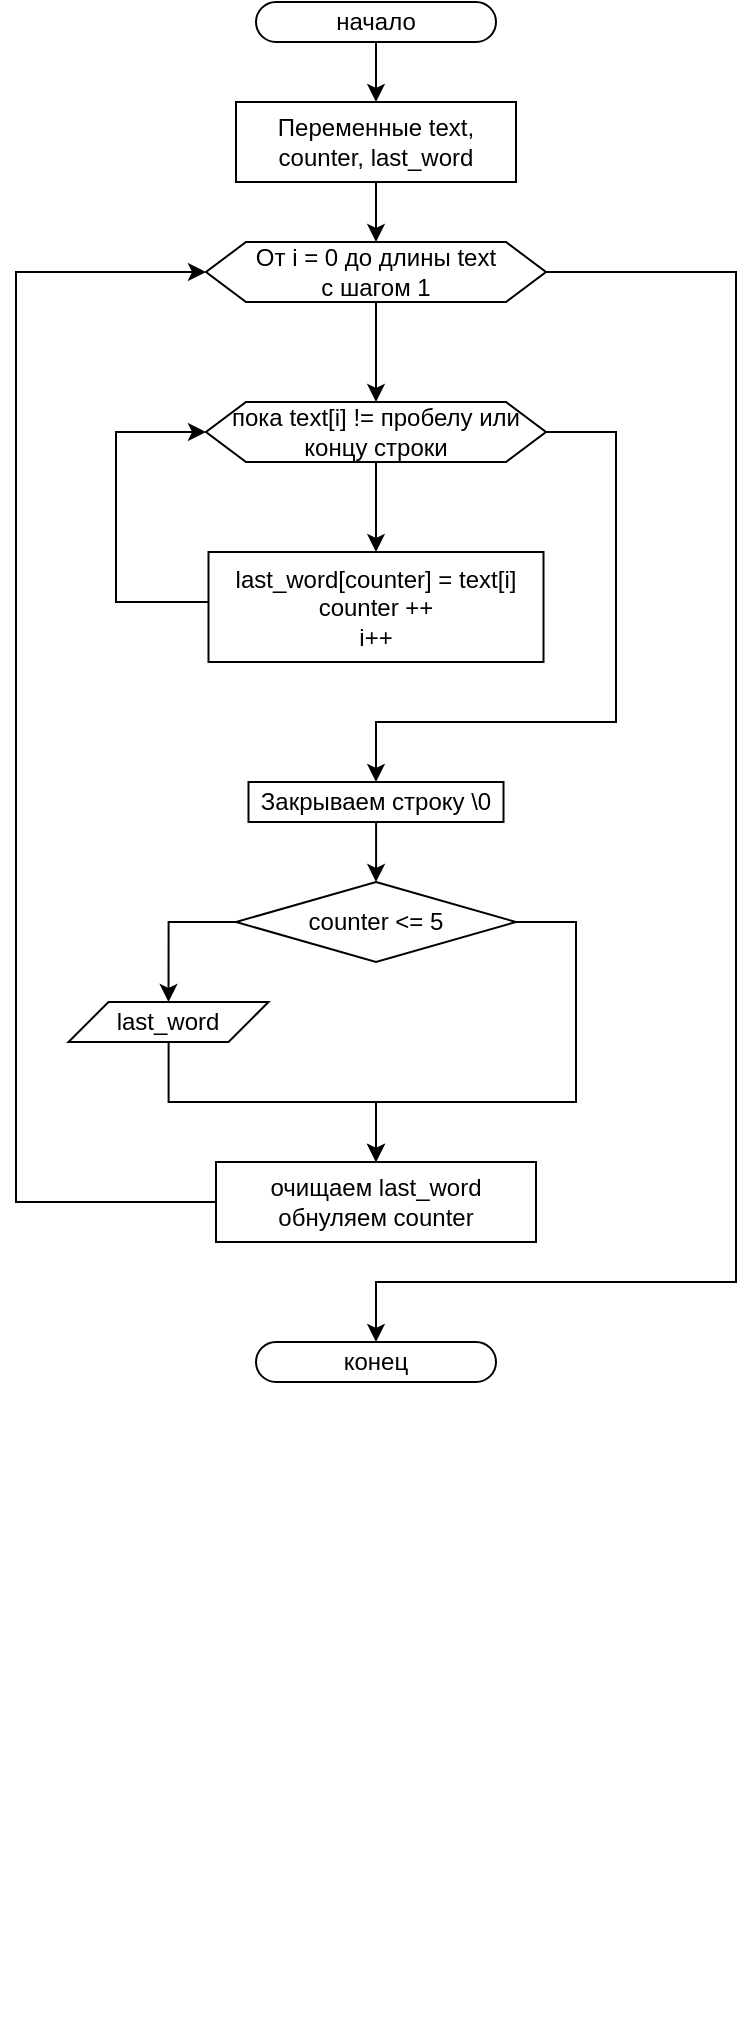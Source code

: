 <mxfile version="26.0.9">
  <diagram name="Page-1" id="jW_92feX34ZZg_jcfgH5">
    <mxGraphModel dx="444" dy="515" grid="1" gridSize="10" guides="1" tooltips="1" connect="1" arrows="1" fold="1" page="1" pageScale="1" pageWidth="850" pageHeight="1100" math="0" shadow="0">
      <root>
        <mxCell id="0" />
        <mxCell id="1" parent="0" />
        <mxCell id="4T9Y0Mgv18sVXNaDFB9W-4" style="edgeStyle=orthogonalEdgeStyle;rounded=0;orthogonalLoop=1;jettySize=auto;html=1;exitX=0.5;exitY=1;exitDx=0;exitDy=0;entryX=0.5;entryY=0;entryDx=0;entryDy=0;" parent="1" source="4T9Y0Mgv18sVXNaDFB9W-1" target="4T9Y0Mgv18sVXNaDFB9W-3" edge="1">
          <mxGeometry relative="1" as="geometry" />
        </mxCell>
        <mxCell id="4T9Y0Mgv18sVXNaDFB9W-1" value="начало" style="rounded=1;whiteSpace=wrap;html=1;arcSize=50;" parent="1" vertex="1">
          <mxGeometry x="220" y="80" width="120" height="20" as="geometry" />
        </mxCell>
        <mxCell id="4T9Y0Mgv18sVXNaDFB9W-2" value="конец" style="rounded=1;whiteSpace=wrap;html=1;arcSize=50;" parent="1" vertex="1">
          <mxGeometry x="220" y="750" width="120" height="20" as="geometry" />
        </mxCell>
        <mxCell id="4T9Y0Mgv18sVXNaDFB9W-8" style="edgeStyle=orthogonalEdgeStyle;rounded=0;orthogonalLoop=1;jettySize=auto;html=1;entryX=0.5;entryY=0;entryDx=0;entryDy=0;" parent="1" source="4T9Y0Mgv18sVXNaDFB9W-3" target="4T9Y0Mgv18sVXNaDFB9W-5" edge="1">
          <mxGeometry relative="1" as="geometry" />
        </mxCell>
        <mxCell id="4T9Y0Mgv18sVXNaDFB9W-3" value="Переменные text, counter, last_word" style="rounded=0;whiteSpace=wrap;html=1;" parent="1" vertex="1">
          <mxGeometry x="210" y="130" width="140" height="40" as="geometry" />
        </mxCell>
        <mxCell id="LRmHkcy2NVX13I5E6LH1-5" style="edgeStyle=orthogonalEdgeStyle;rounded=0;orthogonalLoop=1;jettySize=auto;html=1;entryX=0.5;entryY=0;entryDx=0;entryDy=0;" edge="1" parent="1" source="4T9Y0Mgv18sVXNaDFB9W-5" target="LRmHkcy2NVX13I5E6LH1-1">
          <mxGeometry relative="1" as="geometry" />
        </mxCell>
        <mxCell id="LRmHkcy2NVX13I5E6LH1-15" style="edgeStyle=orthogonalEdgeStyle;rounded=0;orthogonalLoop=1;jettySize=auto;html=1;entryX=0.5;entryY=0;entryDx=0;entryDy=0;" edge="1" parent="1" source="4T9Y0Mgv18sVXNaDFB9W-5" target="4T9Y0Mgv18sVXNaDFB9W-2">
          <mxGeometry relative="1" as="geometry">
            <mxPoint x="430" y="790" as="targetPoint" />
            <Array as="points">
              <mxPoint x="460" y="215" />
              <mxPoint x="460" y="720" />
              <mxPoint x="280" y="720" />
            </Array>
          </mxGeometry>
        </mxCell>
        <mxCell id="4T9Y0Mgv18sVXNaDFB9W-5" value="От i = 0 до длины text&lt;br&gt;с шагом 1" style="shape=hexagon;perimeter=hexagonPerimeter2;whiteSpace=wrap;html=1;fixedSize=1;" parent="1" vertex="1">
          <mxGeometry x="195" y="200" width="170" height="30" as="geometry" />
        </mxCell>
        <mxCell id="LRmHkcy2NVX13I5E6LH1-10" style="edgeStyle=orthogonalEdgeStyle;rounded=0;orthogonalLoop=1;jettySize=auto;html=1;entryX=0.5;entryY=0;entryDx=0;entryDy=0;" edge="1" parent="1" source="4T9Y0Mgv18sVXNaDFB9W-6" target="LRmHkcy2NVX13I5E6LH1-8">
          <mxGeometry relative="1" as="geometry">
            <Array as="points">
              <mxPoint x="176" y="540" />
            </Array>
          </mxGeometry>
        </mxCell>
        <mxCell id="LRmHkcy2NVX13I5E6LH1-11" style="edgeStyle=orthogonalEdgeStyle;rounded=0;orthogonalLoop=1;jettySize=auto;html=1;entryX=0.5;entryY=0;entryDx=0;entryDy=0;" edge="1" parent="1" source="4T9Y0Mgv18sVXNaDFB9W-6" target="4T9Y0Mgv18sVXNaDFB9W-36">
          <mxGeometry relative="1" as="geometry">
            <Array as="points">
              <mxPoint x="380" y="540" />
              <mxPoint x="380" y="630" />
              <mxPoint x="280" y="630" />
            </Array>
          </mxGeometry>
        </mxCell>
        <mxCell id="4T9Y0Mgv18sVXNaDFB9W-6" value="counter &amp;lt;= 5" style="rhombus;whiteSpace=wrap;html=1;" parent="1" vertex="1">
          <mxGeometry x="210" y="520" width="140" height="40" as="geometry" />
        </mxCell>
        <mxCell id="LRmHkcy2NVX13I5E6LH1-4" style="edgeStyle=orthogonalEdgeStyle;rounded=0;orthogonalLoop=1;jettySize=auto;html=1;entryX=0;entryY=0.5;entryDx=0;entryDy=0;" edge="1" parent="1" source="4T9Y0Mgv18sVXNaDFB9W-17" target="LRmHkcy2NVX13I5E6LH1-1">
          <mxGeometry relative="1" as="geometry">
            <Array as="points">
              <mxPoint x="150" y="380" />
              <mxPoint x="150" y="295" />
            </Array>
          </mxGeometry>
        </mxCell>
        <mxCell id="4T9Y0Mgv18sVXNaDFB9W-17" value="last_word[counter] = text[i]&lt;br&gt;counter ++&lt;br&gt;i++" style="rounded=0;whiteSpace=wrap;html=1;" parent="1" vertex="1">
          <mxGeometry x="196.25" y="355" width="167.5" height="55" as="geometry" />
        </mxCell>
        <mxCell id="LRmHkcy2NVX13I5E6LH1-7" style="edgeStyle=orthogonalEdgeStyle;rounded=0;orthogonalLoop=1;jettySize=auto;html=1;entryX=0.5;entryY=0;entryDx=0;entryDy=0;" edge="1" parent="1" source="4T9Y0Mgv18sVXNaDFB9W-25" target="4T9Y0Mgv18sVXNaDFB9W-6">
          <mxGeometry relative="1" as="geometry" />
        </mxCell>
        <mxCell id="4T9Y0Mgv18sVXNaDFB9W-25" value="Закрываем строку \0" style="rounded=0;whiteSpace=wrap;html=1;" parent="1" vertex="1">
          <mxGeometry x="216.25" y="470" width="127.5" height="20" as="geometry" />
        </mxCell>
        <mxCell id="LRmHkcy2NVX13I5E6LH1-13" style="edgeStyle=orthogonalEdgeStyle;rounded=0;orthogonalLoop=1;jettySize=auto;html=1;entryX=0;entryY=0.5;entryDx=0;entryDy=0;" edge="1" parent="1" source="4T9Y0Mgv18sVXNaDFB9W-36" target="4T9Y0Mgv18sVXNaDFB9W-5">
          <mxGeometry relative="1" as="geometry">
            <Array as="points">
              <mxPoint x="100" y="680" />
              <mxPoint x="100" y="215" />
            </Array>
          </mxGeometry>
        </mxCell>
        <mxCell id="4T9Y0Mgv18sVXNaDFB9W-36" value="очищаем last_word&lt;br&gt;обнуляем counter" style="rounded=0;whiteSpace=wrap;html=1;" parent="1" vertex="1">
          <mxGeometry x="200" y="660" width="160" height="40" as="geometry" />
        </mxCell>
        <mxCell id="4T9Y0Mgv18sVXNaDFB9W-50" style="edgeStyle=orthogonalEdgeStyle;rounded=0;orthogonalLoop=1;jettySize=auto;html=1;exitX=0.5;exitY=1;exitDx=0;exitDy=0;" parent="1" edge="1">
          <mxGeometry relative="1" as="geometry">
            <mxPoint x="280" y="1080" as="sourcePoint" />
            <mxPoint x="280" y="1080" as="targetPoint" />
          </mxGeometry>
        </mxCell>
        <mxCell id="LRmHkcy2NVX13I5E6LH1-3" style="edgeStyle=orthogonalEdgeStyle;rounded=0;orthogonalLoop=1;jettySize=auto;html=1;entryX=0.5;entryY=0;entryDx=0;entryDy=0;" edge="1" parent="1" source="LRmHkcy2NVX13I5E6LH1-1" target="4T9Y0Mgv18sVXNaDFB9W-17">
          <mxGeometry relative="1" as="geometry" />
        </mxCell>
        <mxCell id="LRmHkcy2NVX13I5E6LH1-6" style="edgeStyle=orthogonalEdgeStyle;rounded=0;orthogonalLoop=1;jettySize=auto;html=1;entryX=0.5;entryY=0;entryDx=0;entryDy=0;" edge="1" parent="1" source="LRmHkcy2NVX13I5E6LH1-1" target="4T9Y0Mgv18sVXNaDFB9W-25">
          <mxGeometry relative="1" as="geometry">
            <Array as="points">
              <mxPoint x="400" y="295" />
              <mxPoint x="400" y="440" />
              <mxPoint x="280" y="440" />
            </Array>
          </mxGeometry>
        </mxCell>
        <mxCell id="LRmHkcy2NVX13I5E6LH1-1" value="пока text[i] != пробелу или концу строки" style="shape=hexagon;perimeter=hexagonPerimeter2;whiteSpace=wrap;html=1;fixedSize=1;" vertex="1" parent="1">
          <mxGeometry x="195" y="280" width="170" height="30" as="geometry" />
        </mxCell>
        <mxCell id="LRmHkcy2NVX13I5E6LH1-12" style="edgeStyle=orthogonalEdgeStyle;rounded=0;orthogonalLoop=1;jettySize=auto;html=1;entryX=0.5;entryY=0;entryDx=0;entryDy=0;" edge="1" parent="1" source="LRmHkcy2NVX13I5E6LH1-8" target="4T9Y0Mgv18sVXNaDFB9W-36">
          <mxGeometry relative="1" as="geometry" />
        </mxCell>
        <mxCell id="LRmHkcy2NVX13I5E6LH1-8" value="last_word" style="shape=parallelogram;perimeter=parallelogramPerimeter;whiteSpace=wrap;html=1;fixedSize=1;" vertex="1" parent="1">
          <mxGeometry x="126.25" y="580" width="100" height="20" as="geometry" />
        </mxCell>
      </root>
    </mxGraphModel>
  </diagram>
</mxfile>
